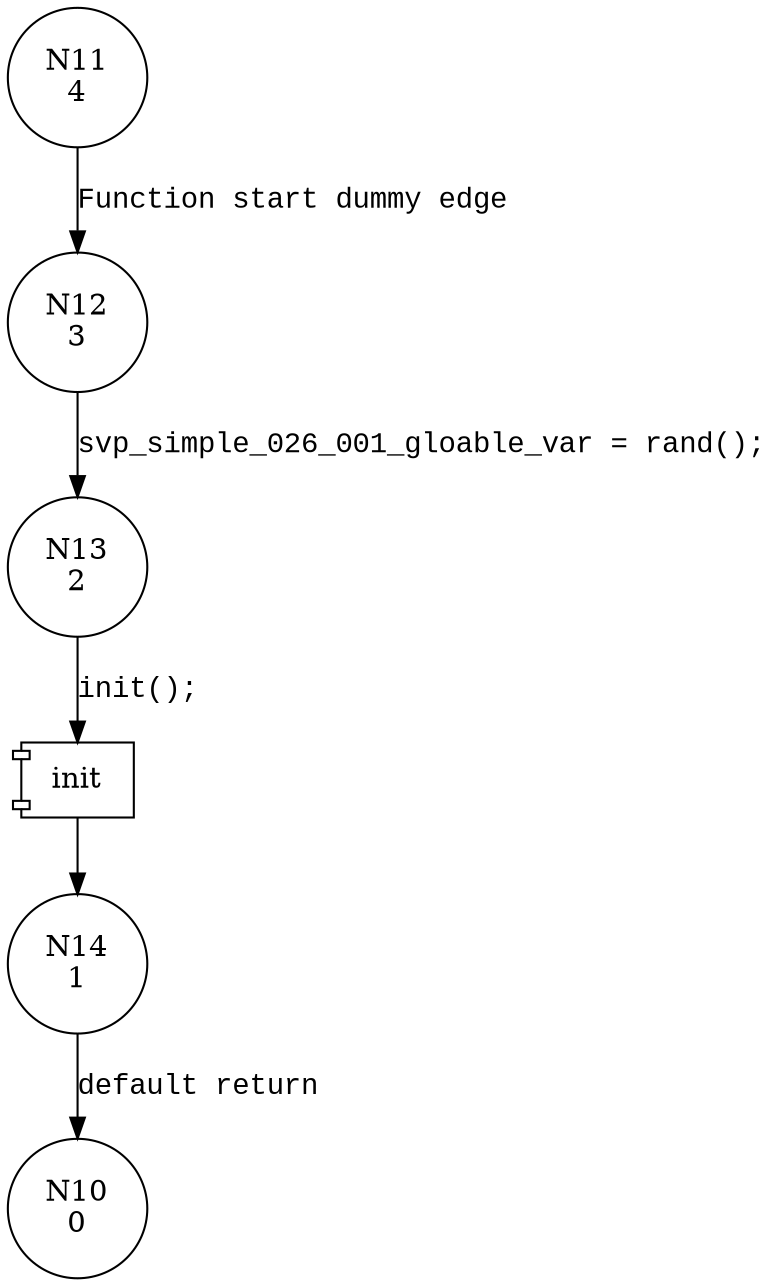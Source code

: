 digraph svp_simple_026_001_init {
11 [shape="circle" label="N11\n4"]
12 [shape="circle" label="N12\n3"]
13 [shape="circle" label="N13\n2"]
14 [shape="circle" label="N14\n1"]
10 [shape="circle" label="N10\n0"]
11 -> 12 [label="Function start dummy edge" fontname="Courier New"]
100001 [shape="component" label="init"]
13 -> 100001 [label="init();" fontname="Courier New"]
100001 -> 14 [label="" fontname="Courier New"]
12 -> 13 [label="svp_simple_026_001_gloable_var = rand();" fontname="Courier New"]
14 -> 10 [label="default return" fontname="Courier New"]
}